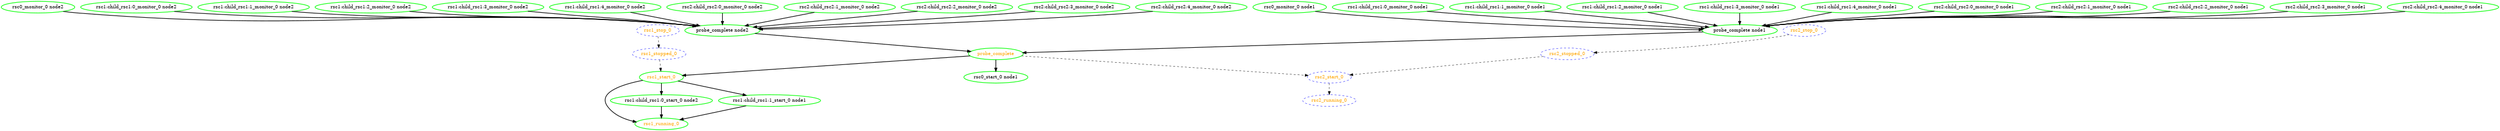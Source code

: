 digraph "g" {
	size = "30,30"
"probe_complete" [ style=bold color="green" fontcolor="orange" ]
"probe_complete node1" [ style=bold color="green" fontcolor="black" ]
"rsc0_monitor_0 node1" [ style=bold color="green" fontcolor="black" ]
"rsc1:child_rsc1:0_monitor_0 node1" [ style=bold color="green" fontcolor="black" ]
"rsc1:child_rsc1:1_monitor_0 node1" [ style=bold color="green" fontcolor="black" ]
"rsc1:child_rsc1:2_monitor_0 node1" [ style=bold color="green" fontcolor="black" ]
"rsc1:child_rsc1:3_monitor_0 node1" [ style=bold color="green" fontcolor="black" ]
"rsc1:child_rsc1:4_monitor_0 node1" [ style=bold color="green" fontcolor="black" ]
"rsc2:child_rsc2:0_monitor_0 node1" [ style=bold color="green" fontcolor="black" ]
"rsc2:child_rsc2:1_monitor_0 node1" [ style=bold color="green" fontcolor="black" ]
"rsc2:child_rsc2:2_monitor_0 node1" [ style=bold color="green" fontcolor="black" ]
"rsc2:child_rsc2:3_monitor_0 node1" [ style=bold color="green" fontcolor="black" ]
"rsc2:child_rsc2:4_monitor_0 node1" [ style=bold color="green" fontcolor="black" ]
"probe_complete node2" [ style=bold color="green" fontcolor="black" ]
"rsc0_monitor_0 node2" [ style=bold color="green" fontcolor="black" ]
"rsc1:child_rsc1:0_monitor_0 node2" [ style=bold color="green" fontcolor="black" ]
"rsc1:child_rsc1:1_monitor_0 node2" [ style=bold color="green" fontcolor="black" ]
"rsc1:child_rsc1:2_monitor_0 node2" [ style=bold color="green" fontcolor="black" ]
"rsc1:child_rsc1:3_monitor_0 node2" [ style=bold color="green" fontcolor="black" ]
"rsc1:child_rsc1:4_monitor_0 node2" [ style=bold color="green" fontcolor="black" ]
"rsc2:child_rsc2:0_monitor_0 node2" [ style=bold color="green" fontcolor="black" ]
"rsc2:child_rsc2:1_monitor_0 node2" [ style=bold color="green" fontcolor="black" ]
"rsc2:child_rsc2:2_monitor_0 node2" [ style=bold color="green" fontcolor="black" ]
"rsc2:child_rsc2:3_monitor_0 node2" [ style=bold color="green" fontcolor="black" ]
"rsc2:child_rsc2:4_monitor_0 node2" [ style=bold color="green" fontcolor="black" ]
"rsc0_start_0 node1" [ style=bold color="green" fontcolor="black" ]
"rsc1:child_rsc1:0_start_0 node2" [ style=bold color="green" fontcolor="black" ]
"rsc1:child_rsc1:1_start_0 node1" [ style=bold color="green" fontcolor="black" ]
"rsc1_start_0" [ style=bold color="green" fontcolor="orange" ]
"rsc1_running_0" [ style=bold color="green" fontcolor="orange" ]
"rsc1_stop_0" [ style="dashed" color="blue" fontcolor="orange" ]
"rsc1_stopped_0" [ style="dashed" color="blue" fontcolor="orange" ]
"rsc2_start_0" [ style="dashed" color="blue" fontcolor="orange" ]
"rsc2_running_0" [ style="dashed" color="blue" fontcolor="orange" ]
"rsc2_stop_0" [ style="dashed" color="blue" fontcolor="orange" ]
"rsc2_stopped_0" [ style="dashed" color="blue" fontcolor="orange" ]
"probe_complete node1" -> "probe_complete" [ style = bold]
"probe_complete node2" -> "probe_complete" [ style = bold]
"rsc0_monitor_0 node1" -> "probe_complete node1" [ style = bold]
"rsc1:child_rsc1:0_monitor_0 node1" -> "probe_complete node1" [ style = bold]
"rsc1:child_rsc1:1_monitor_0 node1" -> "probe_complete node1" [ style = bold]
"rsc1:child_rsc1:2_monitor_0 node1" -> "probe_complete node1" [ style = bold]
"rsc1:child_rsc1:3_monitor_0 node1" -> "probe_complete node1" [ style = bold]
"rsc1:child_rsc1:4_monitor_0 node1" -> "probe_complete node1" [ style = bold]
"rsc2:child_rsc2:0_monitor_0 node1" -> "probe_complete node1" [ style = bold]
"rsc2:child_rsc2:1_monitor_0 node1" -> "probe_complete node1" [ style = bold]
"rsc2:child_rsc2:2_monitor_0 node1" -> "probe_complete node1" [ style = bold]
"rsc2:child_rsc2:3_monitor_0 node1" -> "probe_complete node1" [ style = bold]
"rsc2:child_rsc2:4_monitor_0 node1" -> "probe_complete node1" [ style = bold]
"rsc0_monitor_0 node2" -> "probe_complete node2" [ style = bold]
"rsc1:child_rsc1:0_monitor_0 node2" -> "probe_complete node2" [ style = bold]
"rsc1:child_rsc1:1_monitor_0 node2" -> "probe_complete node2" [ style = bold]
"rsc1:child_rsc1:2_monitor_0 node2" -> "probe_complete node2" [ style = bold]
"rsc1:child_rsc1:3_monitor_0 node2" -> "probe_complete node2" [ style = bold]
"rsc1:child_rsc1:4_monitor_0 node2" -> "probe_complete node2" [ style = bold]
"rsc2:child_rsc2:0_monitor_0 node2" -> "probe_complete node2" [ style = bold]
"rsc2:child_rsc2:1_monitor_0 node2" -> "probe_complete node2" [ style = bold]
"rsc2:child_rsc2:2_monitor_0 node2" -> "probe_complete node2" [ style = bold]
"rsc2:child_rsc2:3_monitor_0 node2" -> "probe_complete node2" [ style = bold]
"rsc2:child_rsc2:4_monitor_0 node2" -> "probe_complete node2" [ style = bold]
"probe_complete" -> "rsc0_start_0 node1" [ style = bold]
"rsc1_start_0" -> "rsc1:child_rsc1:0_start_0 node2" [ style = bold]
"rsc1_start_0" -> "rsc1:child_rsc1:1_start_0 node1" [ style = bold]
"probe_complete" -> "rsc1_start_0" [ style = bold]
"rsc1_stopped_0" -> "rsc1_start_0" [ style = dashed]
"rsc1:child_rsc1:0_start_0 node2" -> "rsc1_running_0" [ style = bold]
"rsc1:child_rsc1:1_start_0 node1" -> "rsc1_running_0" [ style = bold]
"rsc1_start_0" -> "rsc1_running_0" [ style = bold]
"rsc1_stop_0" -> "rsc1_stopped_0" [ style = dashed]
"probe_complete" -> "rsc2_start_0" [ style = dashed]
"rsc2_stopped_0" -> "rsc2_start_0" [ style = dashed]
"rsc2_start_0" -> "rsc2_running_0" [ style = dashed]
"rsc2_stop_0" -> "rsc2_stopped_0" [ style = dashed]
}
